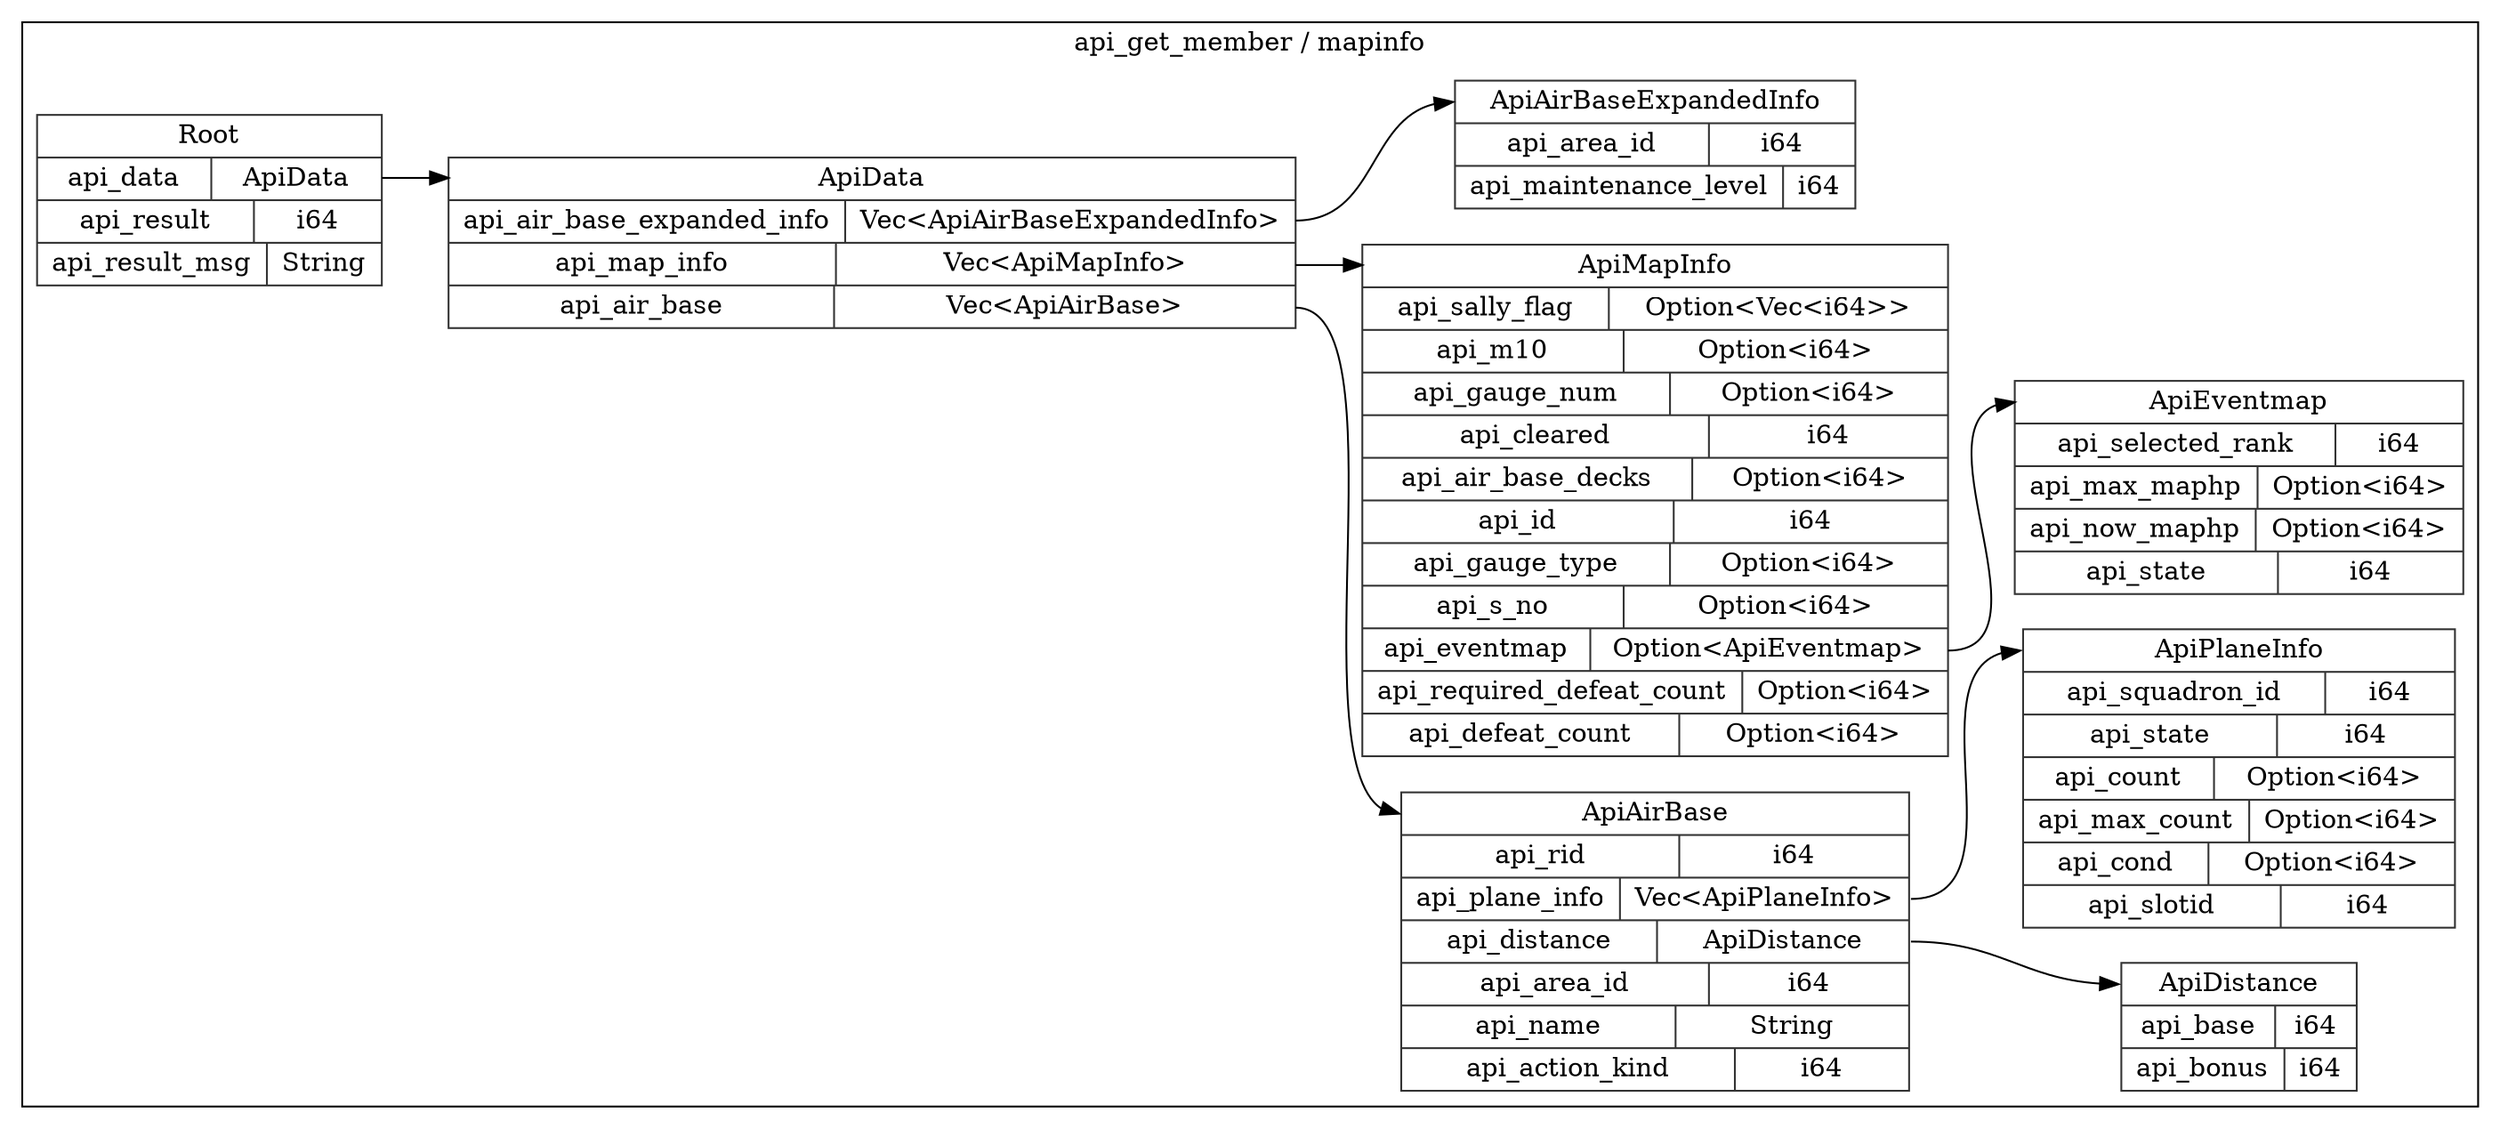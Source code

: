 digraph {
  rankdir=LR;
  subgraph cluster_0 {
    label="api_get_member / mapinfo";
    node [style="filled", color=white, style="solid", color=gray20];
    api_get_member__mapinfo__ApiData [label="<ApiData> ApiData  | { api_air_base_expanded_info | <api_air_base_expanded_info> Vec\<ApiAirBaseExpandedInfo\> } | { api_map_info | <api_map_info> Vec\<ApiMapInfo\> } | { api_air_base | <api_air_base> Vec\<ApiAirBase\> }", shape=record];
    api_get_member__mapinfo__ApiAirBaseExpandedInfo;
    api_get_member__mapinfo__ApiData:api_air_base_expanded_info:e -> api_get_member__mapinfo__ApiAirBaseExpandedInfo:ApiAirBaseExpandedInfo:w;
    api_get_member__mapinfo__ApiMapInfo;
    api_get_member__mapinfo__ApiData:api_map_info:e -> api_get_member__mapinfo__ApiMapInfo:ApiMapInfo:w;
    api_get_member__mapinfo__ApiAirBase;
    api_get_member__mapinfo__ApiData:api_air_base:e -> api_get_member__mapinfo__ApiAirBase:ApiAirBase:w;
    api_get_member__mapinfo__ApiEventmap [label="<ApiEventmap> ApiEventmap  | { api_selected_rank | <api_selected_rank> i64 } | { api_max_maphp | <api_max_maphp> Option\<i64\> } | { api_now_maphp | <api_now_maphp> Option\<i64\> } | { api_state | <api_state> i64 }", shape=record];
    api_get_member__mapinfo__ApiAirBase [label="<ApiAirBase> ApiAirBase  | { api_rid | <api_rid> i64 } | { api_plane_info | <api_plane_info> Vec\<ApiPlaneInfo\> } | { api_distance | <api_distance> ApiDistance } | { api_area_id | <api_area_id> i64 } | { api_name | <api_name> String } | { api_action_kind | <api_action_kind> i64 }", shape=record];
    api_get_member__mapinfo__ApiPlaneInfo;
    api_get_member__mapinfo__ApiAirBase:api_plane_info:e -> api_get_member__mapinfo__ApiPlaneInfo:ApiPlaneInfo:w;
    api_get_member__mapinfo__ApiDistance;
    api_get_member__mapinfo__ApiAirBase:api_distance:e -> api_get_member__mapinfo__ApiDistance:ApiDistance:w;
    api_get_member__mapinfo__ApiDistance [label="<ApiDistance> ApiDistance  | { api_base | <api_base> i64 } | { api_bonus | <api_bonus> i64 }", shape=record];
    api_get_member__mapinfo__ApiAirBaseExpandedInfo [label="<ApiAirBaseExpandedInfo> ApiAirBaseExpandedInfo  | { api_area_id | <api_area_id> i64 } | { api_maintenance_level | <api_maintenance_level> i64 }", shape=record];
    api_get_member__mapinfo__ApiMapInfo [label="<ApiMapInfo> ApiMapInfo  | { api_sally_flag | <api_sally_flag> Option\<Vec\<i64\>\> } | { api_m10 | <api_m10> Option\<i64\> } | { api_gauge_num | <api_gauge_num> Option\<i64\> } | { api_cleared | <api_cleared> i64 } | { api_air_base_decks | <api_air_base_decks> Option\<i64\> } | { api_id | <api_id> i64 } | { api_gauge_type | <api_gauge_type> Option\<i64\> } | { api_s_no | <api_s_no> Option\<i64\> } | { api_eventmap | <api_eventmap> Option\<ApiEventmap\> } | { api_required_defeat_count | <api_required_defeat_count> Option\<i64\> } | { api_defeat_count | <api_defeat_count> Option\<i64\> }", shape=record];
    api_get_member__mapinfo__ApiMapInfo:api_eventmap:e -> api_get_member__mapinfo__ApiEventmap:ApiEventmap:w;
    api_get_member__mapinfo__ApiPlaneInfo [label="<ApiPlaneInfo> ApiPlaneInfo  | { api_squadron_id | <api_squadron_id> i64 } | { api_state | <api_state> i64 } | { api_count | <api_count> Option\<i64\> } | { api_max_count | <api_max_count> Option\<i64\> } | { api_cond | <api_cond> Option\<i64\> } | { api_slotid | <api_slotid> i64 }", shape=record];
    api_get_member__mapinfo__Root [label="<Root> Root  | { api_data | <api_data> ApiData } | { api_result | <api_result> i64 } | { api_result_msg | <api_result_msg> String }", shape=record];
    api_get_member__mapinfo__Root:api_data:e -> api_get_member__mapinfo__ApiData:ApiData:w;
  }
}
